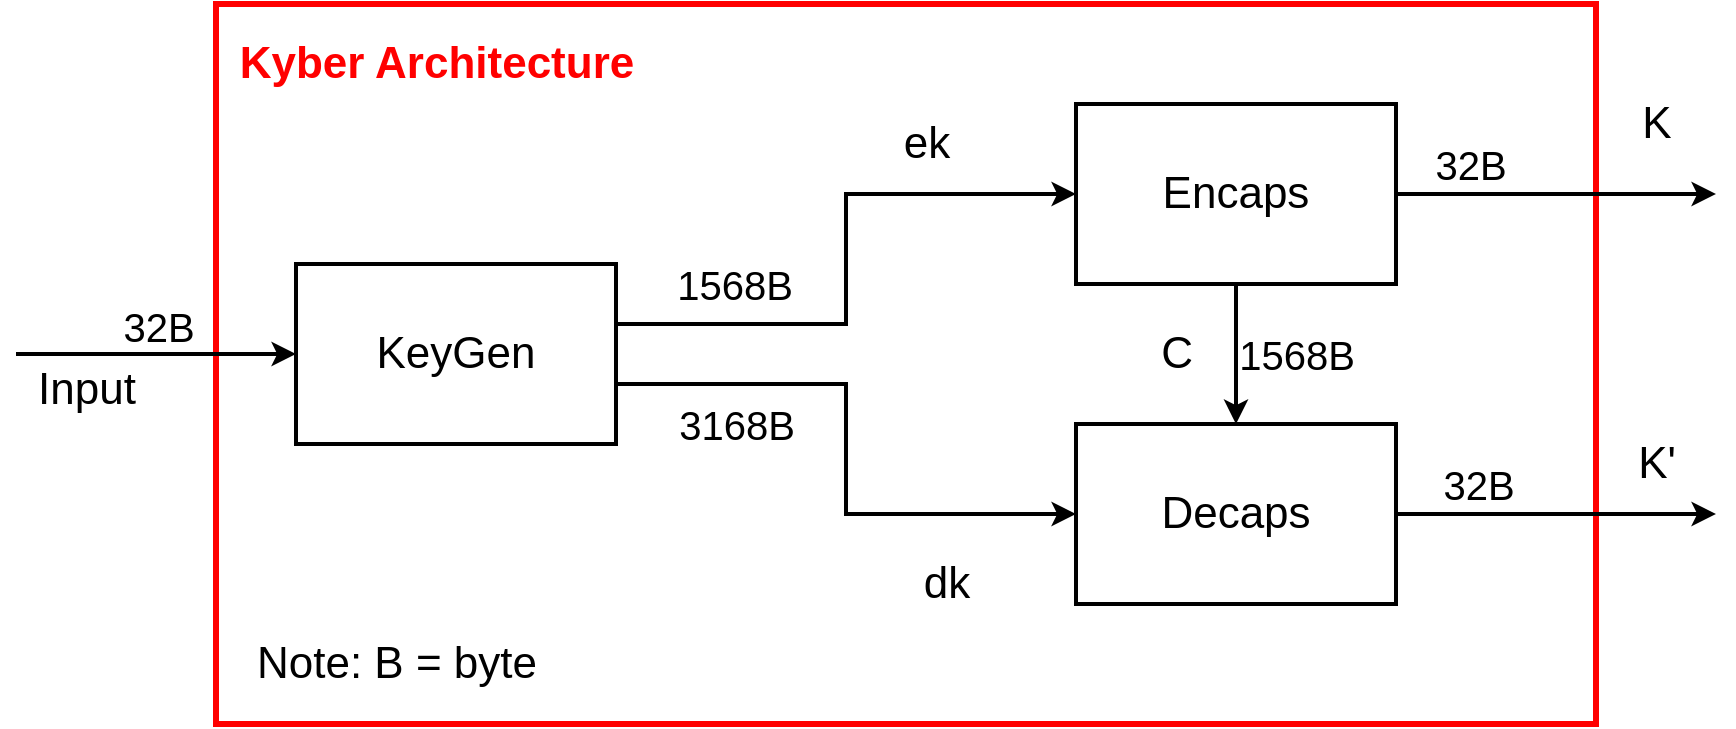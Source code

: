 <mxfile version="24.7.8" pages="3">
  <diagram name="Overview" id="ja2WramjPzVJ_qHBszoy">
    <mxGraphModel dx="2087" dy="1384" grid="1" gridSize="10" guides="1" tooltips="1" connect="1" arrows="1" fold="1" page="0" pageScale="1" pageWidth="850" pageHeight="1100" math="0" shadow="0">
      <root>
        <mxCell id="0" />
        <mxCell id="1" parent="0" />
        <mxCell id="rpDE_CmYQEJC0FY3V-Dk-33" value="" style="rounded=0;whiteSpace=wrap;html=1;strokeWidth=3;strokeColor=#FF0000;" vertex="1" parent="1">
          <mxGeometry x="-40" y="-280" width="690" height="360" as="geometry" />
        </mxCell>
        <mxCell id="rpDE_CmYQEJC0FY3V-Dk-9" style="edgeStyle=orthogonalEdgeStyle;rounded=0;orthogonalLoop=1;jettySize=auto;html=1;startArrow=classic;startFill=1;endArrow=none;endFill=0;strokeWidth=2;" edge="1" parent="1" source="rpDE_CmYQEJC0FY3V-Dk-2">
          <mxGeometry relative="1" as="geometry">
            <mxPoint x="-140" y="-105.0" as="targetPoint" />
          </mxGeometry>
        </mxCell>
        <mxCell id="rpDE_CmYQEJC0FY3V-Dk-15" value="&lt;font style=&quot;font-size: 20px;&quot;&gt;32B&lt;/font&gt;" style="edgeLabel;html=1;align=center;verticalAlign=middle;resizable=0;points=[];" vertex="1" connectable="0" parent="rpDE_CmYQEJC0FY3V-Dk-9">
          <mxGeometry x="0.281" y="2" relative="1" as="geometry">
            <mxPoint x="20" y="-17" as="offset" />
          </mxGeometry>
        </mxCell>
        <mxCell id="rpDE_CmYQEJC0FY3V-Dk-24" style="edgeStyle=orthogonalEdgeStyle;rounded=0;orthogonalLoop=1;jettySize=auto;html=1;entryX=0;entryY=0.5;entryDx=0;entryDy=0;strokeWidth=2;" edge="1" parent="1" source="rpDE_CmYQEJC0FY3V-Dk-2" target="rpDE_CmYQEJC0FY3V-Dk-5">
          <mxGeometry relative="1" as="geometry">
            <Array as="points">
              <mxPoint x="275" y="-120" />
              <mxPoint x="275" y="-185" />
            </Array>
          </mxGeometry>
        </mxCell>
        <mxCell id="rpDE_CmYQEJC0FY3V-Dk-26" value="&lt;font style=&quot;font-size: 20px;&quot;&gt;1568B&lt;/font&gt;" style="edgeLabel;html=1;align=center;verticalAlign=middle;resizable=0;points=[];" vertex="1" connectable="0" parent="rpDE_CmYQEJC0FY3V-Dk-24">
          <mxGeometry x="-0.6" y="4" relative="1" as="geometry">
            <mxPoint y="-16" as="offset" />
          </mxGeometry>
        </mxCell>
        <mxCell id="rpDE_CmYQEJC0FY3V-Dk-25" style="edgeStyle=orthogonalEdgeStyle;rounded=0;orthogonalLoop=1;jettySize=auto;html=1;entryX=0;entryY=0.5;entryDx=0;entryDy=0;strokeWidth=2;" edge="1" parent="1" source="rpDE_CmYQEJC0FY3V-Dk-2" target="rpDE_CmYQEJC0FY3V-Dk-6">
          <mxGeometry relative="1" as="geometry">
            <Array as="points">
              <mxPoint x="275" y="-90" />
              <mxPoint x="275" y="-25" />
            </Array>
          </mxGeometry>
        </mxCell>
        <mxCell id="rpDE_CmYQEJC0FY3V-Dk-27" value="&lt;font style=&quot;font-size: 20px;&quot;&gt;3168B&lt;/font&gt;" style="edgeLabel;html=1;align=center;verticalAlign=middle;resizable=0;points=[];" vertex="1" connectable="0" parent="rpDE_CmYQEJC0FY3V-Dk-25">
          <mxGeometry x="-0.654" relative="1" as="geometry">
            <mxPoint x="9" y="20" as="offset" />
          </mxGeometry>
        </mxCell>
        <mxCell id="rpDE_CmYQEJC0FY3V-Dk-2" value="&lt;font style=&quot;font-size: 22px;&quot;&gt;KeyGen&lt;/font&gt;" style="rounded=0;whiteSpace=wrap;html=1;strokeWidth=2;" vertex="1" parent="1">
          <mxGeometry y="-150" width="160" height="90" as="geometry" />
        </mxCell>
        <mxCell id="rpDE_CmYQEJC0FY3V-Dk-7" style="edgeStyle=orthogonalEdgeStyle;rounded=0;orthogonalLoop=1;jettySize=auto;html=1;strokeWidth=2;" edge="1" parent="1" source="rpDE_CmYQEJC0FY3V-Dk-5">
          <mxGeometry relative="1" as="geometry">
            <mxPoint x="710" y="-185.0" as="targetPoint" />
          </mxGeometry>
        </mxCell>
        <mxCell id="rpDE_CmYQEJC0FY3V-Dk-30" value="&lt;font style=&quot;font-size: 20px;&quot;&gt;32B&lt;/font&gt;" style="edgeLabel;html=1;align=center;verticalAlign=middle;resizable=0;points=[];" vertex="1" connectable="0" parent="rpDE_CmYQEJC0FY3V-Dk-7">
          <mxGeometry x="-0.539" y="1" relative="1" as="geometry">
            <mxPoint y="-14" as="offset" />
          </mxGeometry>
        </mxCell>
        <mxCell id="rpDE_CmYQEJC0FY3V-Dk-21" style="edgeStyle=orthogonalEdgeStyle;rounded=0;orthogonalLoop=1;jettySize=auto;html=1;strokeWidth=2;" edge="1" parent="1" source="rpDE_CmYQEJC0FY3V-Dk-5" target="rpDE_CmYQEJC0FY3V-Dk-6">
          <mxGeometry relative="1" as="geometry" />
        </mxCell>
        <mxCell id="rpDE_CmYQEJC0FY3V-Dk-31" value="&lt;font style=&quot;font-size: 20px;&quot;&gt;1568B&lt;/font&gt;" style="edgeLabel;html=1;align=center;verticalAlign=middle;resizable=0;points=[];" vertex="1" connectable="0" parent="rpDE_CmYQEJC0FY3V-Dk-21">
          <mxGeometry x="-0.086" y="-3" relative="1" as="geometry">
            <mxPoint x="33" y="3" as="offset" />
          </mxGeometry>
        </mxCell>
        <mxCell id="rpDE_CmYQEJC0FY3V-Dk-5" value="&lt;font style=&quot;font-size: 22px;&quot;&gt;Encaps&lt;/font&gt;" style="rounded=0;whiteSpace=wrap;html=1;strokeWidth=2;" vertex="1" parent="1">
          <mxGeometry x="390" y="-230" width="160" height="90" as="geometry" />
        </mxCell>
        <mxCell id="rpDE_CmYQEJC0FY3V-Dk-8" style="edgeStyle=orthogonalEdgeStyle;rounded=0;orthogonalLoop=1;jettySize=auto;html=1;strokeWidth=2;" edge="1" parent="1" source="rpDE_CmYQEJC0FY3V-Dk-6">
          <mxGeometry relative="1" as="geometry">
            <mxPoint x="710" y="-25" as="targetPoint" />
          </mxGeometry>
        </mxCell>
        <mxCell id="rpDE_CmYQEJC0FY3V-Dk-32" value="&lt;font style=&quot;font-size: 20px;&quot;&gt;32B&lt;/font&gt;" style="edgeLabel;html=1;align=center;verticalAlign=middle;resizable=0;points=[];" vertex="1" connectable="0" parent="rpDE_CmYQEJC0FY3V-Dk-8">
          <mxGeometry x="-0.457" relative="1" as="geometry">
            <mxPoint x="-3" y="-15" as="offset" />
          </mxGeometry>
        </mxCell>
        <mxCell id="rpDE_CmYQEJC0FY3V-Dk-6" value="&lt;font style=&quot;font-size: 22px;&quot;&gt;Decaps&lt;/font&gt;" style="rounded=0;whiteSpace=wrap;html=1;strokeWidth=2;" vertex="1" parent="1">
          <mxGeometry x="390" y="-70" width="160" height="90" as="geometry" />
        </mxCell>
        <mxCell id="rpDE_CmYQEJC0FY3V-Dk-18" value="&lt;font style=&quot;font-size: 22px;&quot;&gt;Input&lt;/font&gt;" style="text;html=1;align=center;verticalAlign=middle;resizable=0;points=[];autosize=1;strokeColor=none;fillColor=none;" vertex="1" parent="1">
          <mxGeometry x="-140" y="-107" width="70" height="40" as="geometry" />
        </mxCell>
        <mxCell id="rpDE_CmYQEJC0FY3V-Dk-19" value="&lt;span style=&quot;font-size: 22px;&quot;&gt;ek&lt;/span&gt;" style="text;html=1;align=center;verticalAlign=middle;resizable=0;points=[];autosize=1;strokeColor=none;fillColor=none;" vertex="1" parent="1">
          <mxGeometry x="290" y="-230" width="50" height="40" as="geometry" />
        </mxCell>
        <mxCell id="rpDE_CmYQEJC0FY3V-Dk-20" value="&lt;span style=&quot;font-size: 22px;&quot;&gt;dk&lt;/span&gt;" style="text;html=1;align=center;verticalAlign=middle;resizable=0;points=[];autosize=1;strokeColor=none;fillColor=none;" vertex="1" parent="1">
          <mxGeometry x="300" y="-10" width="50" height="40" as="geometry" />
        </mxCell>
        <mxCell id="rpDE_CmYQEJC0FY3V-Dk-23" value="&lt;span style=&quot;font-size: 22px;&quot;&gt;C&lt;/span&gt;" style="text;html=1;align=center;verticalAlign=middle;resizable=0;points=[];autosize=1;strokeColor=none;fillColor=none;" vertex="1" parent="1">
          <mxGeometry x="420" y="-125" width="40" height="40" as="geometry" />
        </mxCell>
        <mxCell id="rpDE_CmYQEJC0FY3V-Dk-28" value="&lt;span style=&quot;font-size: 22px;&quot;&gt;K&lt;/span&gt;" style="text;html=1;align=center;verticalAlign=middle;resizable=0;points=[];autosize=1;strokeColor=none;fillColor=none;" vertex="1" parent="1">
          <mxGeometry x="660" y="-240" width="40" height="40" as="geometry" />
        </mxCell>
        <mxCell id="rpDE_CmYQEJC0FY3V-Dk-29" value="&lt;span style=&quot;font-size: 22px;&quot;&gt;K&#39;&lt;/span&gt;" style="text;html=1;align=center;verticalAlign=middle;resizable=0;points=[];autosize=1;strokeColor=none;fillColor=none;" vertex="1" parent="1">
          <mxGeometry x="660" y="-70" width="40" height="40" as="geometry" />
        </mxCell>
        <mxCell id="rpDE_CmYQEJC0FY3V-Dk-35" value="&lt;font style=&quot;font-size: 22px;&quot;&gt;Note: B = byte&lt;/font&gt;" style="text;html=1;align=center;verticalAlign=middle;resizable=0;points=[];autosize=1;strokeColor=none;fillColor=none;" vertex="1" parent="1">
          <mxGeometry x="-30" y="30" width="160" height="40" as="geometry" />
        </mxCell>
        <mxCell id="rpDE_CmYQEJC0FY3V-Dk-36" value="&lt;font color=&quot;#ff0000&quot; style=&quot;font-size: 22px;&quot;&gt;&lt;b&gt;Kyber Architecture&lt;/b&gt;&lt;/font&gt;" style="text;html=1;align=center;verticalAlign=middle;resizable=0;points=[];autosize=1;strokeColor=none;fillColor=none;" vertex="1" parent="1">
          <mxGeometry x="-40" y="-270" width="220" height="40" as="geometry" />
        </mxCell>
      </root>
    </mxGraphModel>
  </diagram>
  <diagram id="DzeZ252BR9DH2Ovga-I8" name="KeyGen">
    <mxGraphModel dx="2606" dy="1686" grid="1" gridSize="10" guides="1" tooltips="1" connect="1" arrows="1" fold="1" page="0" pageScale="1" pageWidth="850" pageHeight="1100" math="0" shadow="0">
      <root>
        <mxCell id="0" />
        <mxCell id="1" parent="0" />
        <mxCell id="mL34Q1aMtCulInOtnUF3-39" value="" style="rounded=0;whiteSpace=wrap;html=1;strokeWidth=3;strokeColor=#FF0000;" vertex="1" parent="1">
          <mxGeometry x="-240" width="1220" height="510" as="geometry" />
        </mxCell>
        <mxCell id="AHL9EngqiZAHKOS9BCQk-5" style="edgeStyle=orthogonalEdgeStyle;rounded=0;orthogonalLoop=1;jettySize=auto;html=1;entryX=0;entryY=0.5;entryDx=0;entryDy=0;strokeWidth=2;" edge="1" parent="1" source="AHL9EngqiZAHKOS9BCQk-1" target="AHL9EngqiZAHKOS9BCQk-2">
          <mxGeometry relative="1" as="geometry">
            <Array as="points">
              <mxPoint x="10" y="190" />
              <mxPoint x="10" y="105" />
            </Array>
          </mxGeometry>
        </mxCell>
        <mxCell id="AHL9EngqiZAHKOS9BCQk-7" value="&lt;font style=&quot;font-size: 20px;&quot;&gt;32B&lt;/font&gt;" style="edgeLabel;html=1;align=center;verticalAlign=middle;resizable=0;points=[];" vertex="1" connectable="0" parent="AHL9EngqiZAHKOS9BCQk-5">
          <mxGeometry x="-0.602" relative="1" as="geometry">
            <mxPoint y="-20" as="offset" />
          </mxGeometry>
        </mxCell>
        <mxCell id="AHL9EngqiZAHKOS9BCQk-8" style="edgeStyle=orthogonalEdgeStyle;rounded=0;orthogonalLoop=1;jettySize=auto;html=1;endArrow=none;endFill=0;startArrow=classic;startFill=1;strokeWidth=2;" edge="1" parent="1" source="AHL9EngqiZAHKOS9BCQk-1">
          <mxGeometry relative="1" as="geometry">
            <mxPoint x="-300" y="210.0" as="targetPoint" />
          </mxGeometry>
        </mxCell>
        <mxCell id="MlFdts97HYArJtZZ4E4l-2" value="&lt;font style=&quot;font-size: 20px;&quot;&gt;32B&lt;/font&gt;" style="edgeLabel;html=1;align=center;verticalAlign=middle;resizable=0;points=[];" vertex="1" connectable="0" parent="AHL9EngqiZAHKOS9BCQk-8">
          <mxGeometry x="0.212" y="-2" relative="1" as="geometry">
            <mxPoint x="43" y="-18" as="offset" />
          </mxGeometry>
        </mxCell>
        <mxCell id="mL34Q1aMtCulInOtnUF3-5" style="edgeStyle=orthogonalEdgeStyle;rounded=0;orthogonalLoop=1;jettySize=auto;html=1;entryX=0;entryY=0.5;entryDx=0;entryDy=0;strokeWidth=2;" edge="1" parent="1" source="AHL9EngqiZAHKOS9BCQk-1" target="AHL9EngqiZAHKOS9BCQk-3">
          <mxGeometry relative="1" as="geometry">
            <Array as="points">
              <mxPoint x="10" y="230" />
              <mxPoint x="10" y="270" />
            </Array>
          </mxGeometry>
        </mxCell>
        <mxCell id="mL34Q1aMtCulInOtnUF3-7" value="&lt;font style=&quot;font-size: 20px;&quot;&gt;32B&lt;/font&gt;" style="edgeLabel;html=1;align=center;verticalAlign=middle;resizable=0;points=[];" vertex="1" connectable="0" parent="mL34Q1aMtCulInOtnUF3-5">
          <mxGeometry x="-0.565" y="-3" relative="1" as="geometry">
            <mxPoint y="17" as="offset" />
          </mxGeometry>
        </mxCell>
        <mxCell id="mL34Q1aMtCulInOtnUF3-14" style="edgeStyle=orthogonalEdgeStyle;rounded=0;orthogonalLoop=1;jettySize=auto;html=1;entryX=0;entryY=0.5;entryDx=0;entryDy=0;strokeWidth=2;" edge="1" parent="1" source="AHL9EngqiZAHKOS9BCQk-1" target="AHL9EngqiZAHKOS9BCQk-4">
          <mxGeometry relative="1" as="geometry">
            <Array as="points">
              <mxPoint x="10" y="230" />
              <mxPoint x="10" y="390" />
            </Array>
          </mxGeometry>
        </mxCell>
        <mxCell id="AHL9EngqiZAHKOS9BCQk-1" value="&lt;span style=&quot;font-size: 22px;&quot;&gt;Hash G&lt;/span&gt;" style="rounded=0;whiteSpace=wrap;html=1;strokeWidth=2;" vertex="1" parent="1">
          <mxGeometry x="-180" y="180" width="120" height="60" as="geometry" />
        </mxCell>
        <mxCell id="mL34Q1aMtCulInOtnUF3-2" style="edgeStyle=orthogonalEdgeStyle;rounded=0;orthogonalLoop=1;jettySize=auto;html=1;entryX=0;entryY=0.5;entryDx=0;entryDy=0;strokeWidth=2;" edge="1" parent="1" source="AHL9EngqiZAHKOS9BCQk-2" target="mL34Q1aMtCulInOtnUF3-1">
          <mxGeometry relative="1" as="geometry" />
        </mxCell>
        <mxCell id="mL34Q1aMtCulInOtnUF3-8" value="&lt;font style=&quot;font-size: 20px;&quot;&gt;2x256x&lt;b&gt;k&lt;/b&gt;x&lt;b&gt;k&lt;/b&gt;B&lt;/font&gt;" style="edgeLabel;html=1;align=center;verticalAlign=middle;resizable=0;points=[];" vertex="1" connectable="0" parent="mL34Q1aMtCulInOtnUF3-2">
          <mxGeometry x="0.014" y="1" relative="1" as="geometry">
            <mxPoint x="28" y="-14" as="offset" />
          </mxGeometry>
        </mxCell>
        <mxCell id="AHL9EngqiZAHKOS9BCQk-2" value="&lt;span style=&quot;font-size: 22px;&quot;&gt;MatrixGen&lt;/span&gt;" style="rounded=0;whiteSpace=wrap;html=1;strokeWidth=2;" vertex="1" parent="1">
          <mxGeometry x="80" y="30" width="120" height="150" as="geometry" />
        </mxCell>
        <mxCell id="mL34Q1aMtCulInOtnUF3-9" style="edgeStyle=orthogonalEdgeStyle;rounded=0;orthogonalLoop=1;jettySize=auto;html=1;startArrow=classic;startFill=1;endArrow=none;endFill=0;strokeWidth=2;" edge="1" parent="1" source="AHL9EngqiZAHKOS9BCQk-3">
          <mxGeometry relative="1" as="geometry">
            <mxPoint x="140" y="200" as="targetPoint" />
          </mxGeometry>
        </mxCell>
        <mxCell id="mL34Q1aMtCulInOtnUF3-12" style="edgeStyle=orthogonalEdgeStyle;rounded=0;orthogonalLoop=1;jettySize=auto;html=1;entryX=0.5;entryY=0;entryDx=0;entryDy=0;strokeWidth=2;" edge="1" parent="1" source="AHL9EngqiZAHKOS9BCQk-3" target="AHL9EngqiZAHKOS9BCQk-4">
          <mxGeometry relative="1" as="geometry" />
        </mxCell>
        <mxCell id="mL34Q1aMtCulInOtnUF3-15" style="edgeStyle=orthogonalEdgeStyle;rounded=0;orthogonalLoop=1;jettySize=auto;html=1;entryX=0.5;entryY=1;entryDx=0;entryDy=0;strokeWidth=2;" edge="1" parent="1" source="AHL9EngqiZAHKOS9BCQk-3" target="mL34Q1aMtCulInOtnUF3-1">
          <mxGeometry relative="1" as="geometry" />
        </mxCell>
        <mxCell id="mL34Q1aMtCulInOtnUF3-17" value="&lt;font style=&quot;font-size: 20px;&quot;&gt;2x256x&lt;b&gt;k&lt;/b&gt;B&lt;/font&gt;" style="edgeLabel;html=1;align=center;verticalAlign=middle;resizable=0;points=[];" vertex="1" connectable="0" parent="mL34Q1aMtCulInOtnUF3-15">
          <mxGeometry x="-0.352" y="1" relative="1" as="geometry">
            <mxPoint y="-19" as="offset" />
          </mxGeometry>
        </mxCell>
        <mxCell id="mL34Q1aMtCulInOtnUF3-26" style="edgeStyle=orthogonalEdgeStyle;rounded=0;orthogonalLoop=1;jettySize=auto;html=1;jumpStyle=line;strokeWidth=2;" edge="1" parent="1" source="AHL9EngqiZAHKOS9BCQk-3">
          <mxGeometry relative="1" as="geometry">
            <mxPoint x="1040" y="270" as="targetPoint" />
          </mxGeometry>
        </mxCell>
        <mxCell id="AHL9EngqiZAHKOS9BCQk-3" value="&lt;span style=&quot;font-size: 22px;&quot;&gt;ErrorGen&lt;/span&gt;" style="rounded=0;whiteSpace=wrap;html=1;strokeWidth=2;" vertex="1" parent="1">
          <mxGeometry x="80" y="240" width="120" height="60" as="geometry" />
        </mxCell>
        <mxCell id="mL34Q1aMtCulInOtnUF3-20" style="edgeStyle=orthogonalEdgeStyle;rounded=0;orthogonalLoop=1;jettySize=auto;html=1;entryX=0;entryY=0.5;entryDx=0;entryDy=0;strokeWidth=2;" edge="1" parent="1" source="AHL9EngqiZAHKOS9BCQk-4" target="mL34Q1aMtCulInOtnUF3-18">
          <mxGeometry relative="1" as="geometry" />
        </mxCell>
        <mxCell id="mL34Q1aMtCulInOtnUF3-21" value="&lt;font style=&quot;font-size: 20px;&quot;&gt;2x256x&lt;b&gt;k&lt;/b&gt;B&lt;/font&gt;" style="edgeLabel;html=1;align=center;verticalAlign=middle;resizable=0;points=[];" vertex="1" connectable="0" parent="mL34Q1aMtCulInOtnUF3-20">
          <mxGeometry x="-0.05" y="3" relative="1" as="geometry">
            <mxPoint x="-31" y="-17" as="offset" />
          </mxGeometry>
        </mxCell>
        <mxCell id="AHL9EngqiZAHKOS9BCQk-4" value="&lt;span style=&quot;font-size: 22px;&quot;&gt;ErrorGen&lt;/span&gt;" style="rounded=0;whiteSpace=wrap;html=1;strokeWidth=2;" vertex="1" parent="1">
          <mxGeometry x="80" y="360" width="120" height="60" as="geometry" />
        </mxCell>
        <mxCell id="AHL9EngqiZAHKOS9BCQk-6" value="&lt;font style=&quot;font-size: 22px;&quot;&gt;rho&lt;/font&gt;" style="text;html=1;align=center;verticalAlign=middle;resizable=0;points=[];autosize=1;strokeColor=none;fillColor=none;" vertex="1" parent="1">
          <mxGeometry x="10" y="60" width="60" height="40" as="geometry" />
        </mxCell>
        <mxCell id="MlFdts97HYArJtZZ4E4l-1" value="&lt;font style=&quot;font-size: 22px;&quot;&gt;d&lt;/font&gt;" style="text;html=1;align=center;verticalAlign=middle;resizable=0;points=[];autosize=1;strokeColor=none;fillColor=none;" vertex="1" parent="1">
          <mxGeometry x="-300" y="210" width="40" height="40" as="geometry" />
        </mxCell>
        <mxCell id="mL34Q1aMtCulInOtnUF3-1" value="&lt;font style=&quot;font-size: 22px;&quot;&gt;Mul Matrix&lt;/font&gt;" style="rounded=0;whiteSpace=wrap;html=1;strokeWidth=2;" vertex="1" parent="1">
          <mxGeometry x="440" y="75" width="120" height="60" as="geometry" />
        </mxCell>
        <mxCell id="mL34Q1aMtCulInOtnUF3-4" value="&lt;font style=&quot;font-size: 22px;&quot;&gt;A&#39;&amp;nbsp;&lt;/font&gt;" style="text;html=1;align=center;verticalAlign=middle;resizable=0;points=[];autosize=1;strokeColor=none;fillColor=none;" vertex="1" parent="1">
          <mxGeometry x="240" y="60" width="50" height="40" as="geometry" />
        </mxCell>
        <mxCell id="mL34Q1aMtCulInOtnUF3-6" value="&lt;font style=&quot;font-size: 22px;&quot;&gt;sigma&lt;/font&gt;" style="text;html=1;align=center;verticalAlign=middle;resizable=0;points=[];autosize=1;strokeColor=none;fillColor=none;" vertex="1" parent="1">
          <mxGeometry x="-70" y="300" width="80" height="40" as="geometry" />
        </mxCell>
        <mxCell id="mL34Q1aMtCulInOtnUF3-10" value="&lt;font style=&quot;font-size: 20px;&quot;&gt;N = 0&lt;/font&gt;" style="text;html=1;align=center;verticalAlign=middle;resizable=0;points=[];autosize=1;strokeColor=none;fillColor=none;" vertex="1" parent="1">
          <mxGeometry x="140" y="200" width="70" height="40" as="geometry" />
        </mxCell>
        <mxCell id="mL34Q1aMtCulInOtnUF3-13" value="&lt;font style=&quot;font-size: 22px;&quot;&gt;N&lt;/font&gt;" style="text;html=1;align=center;verticalAlign=middle;resizable=0;points=[];autosize=1;strokeColor=none;fillColor=none;" vertex="1" parent="1">
          <mxGeometry x="145" y="313" width="40" height="40" as="geometry" />
        </mxCell>
        <mxCell id="mL34Q1aMtCulInOtnUF3-16" value="&lt;font style=&quot;font-size: 22px;&quot;&gt;S&#39;&lt;/font&gt;" style="text;html=1;align=center;verticalAlign=middle;resizable=0;points=[];autosize=1;strokeColor=none;fillColor=none;" vertex="1" parent="1">
          <mxGeometry x="245" y="233" width="40" height="40" as="geometry" />
        </mxCell>
        <mxCell id="mL34Q1aMtCulInOtnUF3-18" value="&lt;font style=&quot;font-size: 22px;&quot;&gt;Add Matrix&lt;/font&gt;" style="rounded=0;whiteSpace=wrap;html=1;strokeWidth=2;" vertex="1" parent="1">
          <mxGeometry x="560" y="360" width="120" height="60" as="geometry" />
        </mxCell>
        <mxCell id="mL34Q1aMtCulInOtnUF3-19" style="edgeStyle=orthogonalEdgeStyle;rounded=0;orthogonalLoop=1;jettySize=auto;html=1;entryX=0.569;entryY=0.039;entryDx=0;entryDy=0;entryPerimeter=0;strokeWidth=2;jumpStyle=arc;" edge="1" parent="1" source="mL34Q1aMtCulInOtnUF3-1" target="mL34Q1aMtCulInOtnUF3-18">
          <mxGeometry relative="1" as="geometry">
            <Array as="points">
              <mxPoint x="628" y="105" />
            </Array>
          </mxGeometry>
        </mxCell>
        <mxCell id="mL34Q1aMtCulInOtnUF3-23" value="&lt;font style=&quot;font-size: 20px;&quot;&gt;2x256xkB&lt;/font&gt;" style="edgeLabel;html=1;align=center;verticalAlign=middle;resizable=0;points=[];" vertex="1" connectable="0" parent="mL34Q1aMtCulInOtnUF3-19">
          <mxGeometry x="-0.76" y="-1" relative="1" as="geometry">
            <mxPoint x="81" y="84" as="offset" />
          </mxGeometry>
        </mxCell>
        <mxCell id="mL34Q1aMtCulInOtnUF3-22" value="&lt;font style=&quot;font-size: 22px;&quot;&gt;E&#39;&lt;/font&gt;" style="text;html=1;align=center;verticalAlign=middle;resizable=0;points=[];autosize=1;strokeColor=none;fillColor=none;" vertex="1" parent="1">
          <mxGeometry x="245" y="353" width="40" height="40" as="geometry" />
        </mxCell>
        <mxCell id="mL34Q1aMtCulInOtnUF3-27" value="&lt;font style=&quot;font-size: 22px;&quot;&gt;dk&lt;/font&gt;" style="text;html=1;align=center;verticalAlign=middle;resizable=0;points=[];autosize=1;strokeColor=none;fillColor=none;" vertex="1" parent="1">
          <mxGeometry x="990" y="233" width="50" height="40" as="geometry" />
        </mxCell>
        <mxCell id="mL34Q1aMtCulInOtnUF3-32" style="edgeStyle=orthogonalEdgeStyle;rounded=0;orthogonalLoop=1;jettySize=auto;html=1;strokeWidth=2;" edge="1" parent="1" source="mL34Q1aMtCulInOtnUF3-30">
          <mxGeometry relative="1" as="geometry">
            <mxPoint x="1040" y="405" as="targetPoint" />
          </mxGeometry>
        </mxCell>
        <mxCell id="mL34Q1aMtCulInOtnUF3-37" value="&lt;font style=&quot;font-size: 20px;&quot;&gt;(2x256x&lt;b&gt;k&lt;/b&gt; + 32)B&lt;/font&gt;" style="edgeLabel;html=1;align=center;verticalAlign=middle;resizable=0;points=[];" vertex="1" connectable="0" parent="mL34Q1aMtCulInOtnUF3-32">
          <mxGeometry x="-0.611" y="2" relative="1" as="geometry">
            <mxPoint x="43" y="-23" as="offset" />
          </mxGeometry>
        </mxCell>
        <mxCell id="mL34Q1aMtCulInOtnUF3-34" style="edgeStyle=orthogonalEdgeStyle;rounded=0;orthogonalLoop=1;jettySize=auto;html=1;startArrow=classic;startFill=1;endArrow=none;endFill=0;strokeWidth=2;" edge="1" parent="1" source="mL34Q1aMtCulInOtnUF3-30">
          <mxGeometry relative="1" as="geometry">
            <mxPoint x="680" y="440" as="targetPoint" />
            <Array as="points">
              <mxPoint x="690" y="440" />
              <mxPoint x="690" y="440" />
            </Array>
          </mxGeometry>
        </mxCell>
        <mxCell id="mL34Q1aMtCulInOtnUF3-30" value="&lt;font style=&quot;font-size: 22px;&quot;&gt;Concat&lt;/font&gt;" style="rounded=0;whiteSpace=wrap;html=1;strokeWidth=2;" vertex="1" parent="1">
          <mxGeometry x="725" y="360" width="75" height="90" as="geometry" />
        </mxCell>
        <mxCell id="mL34Q1aMtCulInOtnUF3-31" style="edgeStyle=orthogonalEdgeStyle;rounded=0;orthogonalLoop=1;jettySize=auto;html=1;entryX=-0.011;entryY=0.329;entryDx=0;entryDy=0;entryPerimeter=0;strokeWidth=2;" edge="1" parent="1" source="mL34Q1aMtCulInOtnUF3-18" target="mL34Q1aMtCulInOtnUF3-30">
          <mxGeometry relative="1" as="geometry" />
        </mxCell>
        <mxCell id="mL34Q1aMtCulInOtnUF3-33" value="&lt;font style=&quot;font-size: 22px;&quot;&gt;ek&lt;/font&gt;" style="text;html=1;align=center;verticalAlign=middle;resizable=0;points=[];autosize=1;strokeColor=none;fillColor=none;" vertex="1" parent="1">
          <mxGeometry x="990" y="360" width="50" height="40" as="geometry" />
        </mxCell>
        <mxCell id="mL34Q1aMtCulInOtnUF3-35" value="&lt;font style=&quot;font-size: 22px;&quot;&gt;rho&lt;/font&gt;" style="text;html=1;align=center;verticalAlign=middle;resizable=0;points=[];autosize=1;strokeColor=none;fillColor=none;" vertex="1" parent="1">
          <mxGeometry x="660" y="440" width="60" height="40" as="geometry" />
        </mxCell>
        <mxCell id="mL34Q1aMtCulInOtnUF3-38" value="&lt;font style=&quot;font-size: 22px;&quot;&gt;T&#39; || rho&lt;/font&gt;" style="text;html=1;align=center;verticalAlign=middle;resizable=0;points=[];autosize=1;strokeColor=none;fillColor=none;" vertex="1" parent="1">
          <mxGeometry x="820" y="410" width="100" height="40" as="geometry" />
        </mxCell>
        <mxCell id="gDZAAP-b3rkkrKxBJ4LL-1" value="&lt;font style=&quot;font-size: 22px;&quot;&gt;max(k) = 4&lt;br&gt;B = byte&lt;/font&gt;" style="text;html=1;align=center;verticalAlign=middle;resizable=0;points=[];autosize=1;strokeColor=none;fillColor=none;" vertex="1" parent="1">
          <mxGeometry x="-220" y="425" width="130" height="70" as="geometry" />
        </mxCell>
        <mxCell id="lDoPolixfYt_J7jcg72q-1" value="&lt;font color=&quot;#ff0000&quot; style=&quot;font-size: 22px;&quot;&gt;&lt;b&gt;KeyGen&lt;/b&gt;&lt;/font&gt;" style="text;html=1;align=center;verticalAlign=middle;resizable=0;points=[];autosize=1;strokeColor=none;fillColor=none;" vertex="1" parent="1">
          <mxGeometry x="-225" y="10" width="110" height="40" as="geometry" />
        </mxCell>
      </root>
    </mxGraphModel>
  </diagram>
  <diagram id="PGKFDCoOOxPrzJTa-34Q" name="Encaps">
    <mxGraphModel dx="1434" dy="836" grid="1" gridSize="10" guides="1" tooltips="1" connect="1" arrows="1" fold="1" page="0" pageScale="1" pageWidth="850" pageHeight="1100" math="0" shadow="0">
      <root>
        <mxCell id="0" />
        <mxCell id="1" parent="0" />
      </root>
    </mxGraphModel>
  </diagram>
</mxfile>
